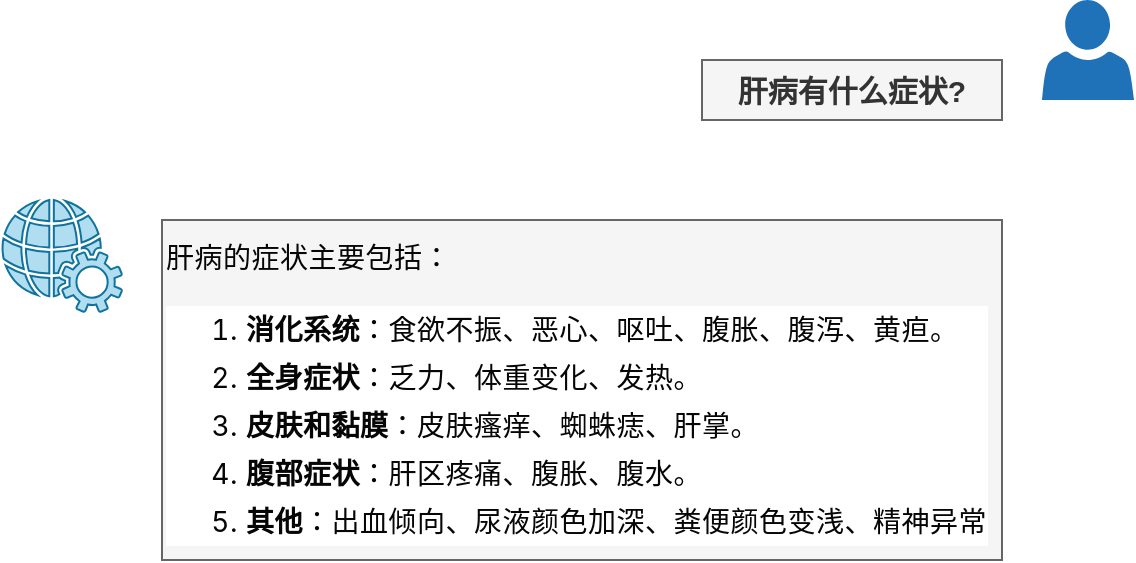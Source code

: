 <mxfile version="26.0.14">
  <diagram name="第 1 页" id="pUvbD-sDOu8XXTOp3dey">
    <mxGraphModel dx="2021" dy="599" grid="1" gridSize="10" guides="1" tooltips="1" connect="1" arrows="1" fold="1" page="1" pageScale="1" pageWidth="827" pageHeight="1169" math="0" shadow="0">
      <root>
        <mxCell id="0" />
        <mxCell id="1" parent="0" />
        <mxCell id="CRm00DYQyZ0VVpbbKeJJ-2" value="&lt;b&gt;&lt;font style=&quot;font-size: 15px;&quot;&gt;肝病有什么症状?&lt;/font&gt;&lt;/b&gt;" style="text;html=1;align=center;verticalAlign=middle;whiteSpace=wrap;rounded=0;fillColor=#f5f5f5;fontColor=#333333;strokeColor=#666666;" vertex="1" parent="1">
          <mxGeometry x="300" y="240" width="150" height="30" as="geometry" />
        </mxCell>
        <mxCell id="CRm00DYQyZ0VVpbbKeJJ-4" value="&lt;div class=&quot;paragraph&quot; style=&quot;padding: 0px; border: 0px; font-style: normal; font-variant-ligatures: normal; font-variant-caps: normal; font-variant-numeric: inherit; font-variant-east-asian: inherit; font-variant-alternates: inherit; font-variant-position: inherit; font-weight: 400; font-stretch: inherit; font-size: 14px; line-height: 24px; font-family: -apple-system, BlinkMacSystemFont, &amp;quot;Helvetica Neue&amp;quot;, Helvetica, &amp;quot;Segoe UI&amp;quot;, Arial, Roboto, &amp;quot;PingFang SC&amp;quot;, MIUI, &amp;quot;Hiragino Sans GB&amp;quot;, &amp;quot;Microsoft YaHei&amp;quot;, sans-serif; font-optical-sizing: inherit; font-kerning: inherit; font-feature-settings: inherit; font-variation-settings: inherit; vertical-align: baseline; display: block; margin-inline: 0px; margin: 0px 0px 0.859em; letter-spacing: 0.25px; max-width: 100%; overflow: auto hidden; text-wrap: wrap; color: rgb(6, 6, 7); orphans: 2; text-align: start; text-indent: 0px; text-transform: none; widows: 2; word-spacing: 0px; -webkit-text-stroke-width: 0px; text-decoration-thickness: initial; text-decoration-style: initial; text-decoration-color: initial; white-space-collapse: preserve !important; word-break: break-word !important;&quot;&gt;&lt;span&gt;肝病的症状主要包括：&lt;/span&gt;&lt;/div&gt;&lt;ol start=&quot;1&quot; style=&quot;padding: 0px 0px 0px 2em; border: 0px; font-style: normal; font-variant-ligatures: normal; font-variant-caps: normal; font-variant-numeric: inherit; font-variant-east-asian: inherit; font-variant-alternates: inherit; font-variant-position: inherit; font-weight: 400; font-stretch: inherit; font-size: 14px; line-height: inherit; font-family: -apple-system, BlinkMacSystemFont, &amp;quot;Helvetica Neue&amp;quot;, Helvetica, &amp;quot;Segoe UI&amp;quot;, Arial, Roboto, &amp;quot;PingFang SC&amp;quot;, MIUI, &amp;quot;Hiragino Sans GB&amp;quot;, &amp;quot;Microsoft YaHei&amp;quot;, sans-serif; font-optical-sizing: inherit; font-kerning: inherit; font-feature-settings: inherit; font-variation-settings: inherit; vertical-align: baseline; list-style: decimal; display: block; margin-block-end: 1em; margin-inline: 0px; padding-inline-start: 40px; margin: 0.859em 0px 0px; color: rgb(6, 6, 7); letter-spacing: 0.5px; orphans: 2; text-align: start; text-indent: 0px; text-transform: none; widows: 2; word-spacing: 0px; -webkit-text-stroke-width: 0px; white-space: normal; text-decoration-thickness: initial; text-decoration-style: initial; text-decoration-color: initial; background-color: rgb(255, 255, 255);&quot;&gt;&lt;li style=&quot;margin: 0px; padding: 0px; border: 0px; font-style: inherit; font-variant: inherit; font-weight: inherit; font-stretch: inherit; font-size: inherit; line-height: 24px; font-family: inherit; font-optical-sizing: inherit; font-kerning: inherit; font-feature-settings: inherit; font-variation-settings: inherit; vertical-align: baseline; display: list-item; text-align: -webkit-match-parent; letter-spacing: 0.25px;&quot;&gt;&lt;div class=&quot;paragraph&quot; style=&quot;padding: 0px; border: 0px; font-style: inherit; font-variant: inherit; font-weight: inherit; font-stretch: inherit; font-size: 14px; line-height: 24px; font-family: inherit; font-optical-sizing: inherit; font-kerning: inherit; font-feature-settings: inherit; font-variation-settings: inherit; vertical-align: baseline; display: block; margin-inline: 0px; margin: 0px; letter-spacing: 0.25px; max-width: 100%; overflow: visible; white-space: pre-wrap !important; word-break: break-word !important;&quot;&gt;&lt;span&gt;&lt;strong class=&quot;&quot; style=&quot;margin: 0px; padding: 0px; border: 0px; font-style: inherit; font-variant: inherit; font-weight: 700; font-stretch: inherit; font-size: inherit; line-height: inherit; font-family: inherit; font-optical-sizing: inherit; font-kerning: inherit; font-feature-settings: inherit; font-variation-settings: inherit; vertical-align: baseline;&quot;&gt;消化系统&lt;/strong&gt;：食欲不振、恶心、呕吐、腹胀、腹泻、黄疸。&lt;/span&gt;&lt;/div&gt;&lt;/li&gt;&lt;li style=&quot;margin: 0px; padding: 0px; border: 0px; font-style: inherit; font-variant: inherit; font-weight: inherit; font-stretch: inherit; font-size: inherit; line-height: 24px; font-family: inherit; font-optical-sizing: inherit; font-kerning: inherit; font-feature-settings: inherit; font-variation-settings: inherit; vertical-align: baseline; display: list-item; text-align: -webkit-match-parent; letter-spacing: 0.25px;&quot;&gt;&lt;div class=&quot;paragraph&quot; style=&quot;padding: 0px; border: 0px; font-style: inherit; font-variant: inherit; font-weight: inherit; font-stretch: inherit; font-size: 14px; line-height: 24px; font-family: inherit; font-optical-sizing: inherit; font-kerning: inherit; font-feature-settings: inherit; font-variation-settings: inherit; vertical-align: baseline; display: block; margin-inline: 0px; margin: 0px; letter-spacing: 0.25px; max-width: 100%; overflow: visible; white-space: pre-wrap !important; word-break: break-word !important;&quot;&gt;&lt;span&gt;&lt;strong class=&quot;&quot; style=&quot;margin: 0px; padding: 0px; border: 0px; font-style: inherit; font-variant: inherit; font-weight: 700; font-stretch: inherit; font-size: inherit; line-height: inherit; font-family: inherit; font-optical-sizing: inherit; font-kerning: inherit; font-feature-settings: inherit; font-variation-settings: inherit; vertical-align: baseline;&quot;&gt;全身症状&lt;/strong&gt;：乏力、体重变化、发热。&lt;/span&gt;&lt;/div&gt;&lt;/li&gt;&lt;li style=&quot;margin: 0px; padding: 0px; border: 0px; font-style: inherit; font-variant: inherit; font-weight: inherit; font-stretch: inherit; font-size: inherit; line-height: 24px; font-family: inherit; font-optical-sizing: inherit; font-kerning: inherit; font-feature-settings: inherit; font-variation-settings: inherit; vertical-align: baseline; display: list-item; text-align: -webkit-match-parent; letter-spacing: 0.25px;&quot;&gt;&lt;div class=&quot;paragraph&quot; style=&quot;padding: 0px; border: 0px; font-style: inherit; font-variant: inherit; font-weight: inherit; font-stretch: inherit; font-size: 14px; line-height: 24px; font-family: inherit; font-optical-sizing: inherit; font-kerning: inherit; font-feature-settings: inherit; font-variation-settings: inherit; vertical-align: baseline; display: block; margin-inline: 0px; margin: 0px; letter-spacing: 0.25px; max-width: 100%; overflow: visible; white-space: pre-wrap !important; word-break: break-word !important;&quot;&gt;&lt;span&gt;&lt;strong class=&quot;&quot; style=&quot;margin: 0px; padding: 0px; border: 0px; font-style: inherit; font-variant: inherit; font-weight: 700; font-stretch: inherit; font-size: inherit; line-height: inherit; font-family: inherit; font-optical-sizing: inherit; font-kerning: inherit; font-feature-settings: inherit; font-variation-settings: inherit; vertical-align: baseline;&quot;&gt;皮肤和黏膜&lt;/strong&gt;：皮肤瘙痒、蜘蛛痣、肝掌。&lt;/span&gt;&lt;/div&gt;&lt;/li&gt;&lt;li style=&quot;margin: 0px; padding: 0px; border: 0px; font-style: inherit; font-variant: inherit; font-weight: inherit; font-stretch: inherit; font-size: inherit; line-height: 24px; font-family: inherit; font-optical-sizing: inherit; font-kerning: inherit; font-feature-settings: inherit; font-variation-settings: inherit; vertical-align: baseline; display: list-item; text-align: -webkit-match-parent; letter-spacing: 0.25px;&quot;&gt;&lt;div class=&quot;paragraph&quot; style=&quot;padding: 0px; border: 0px; font-style: inherit; font-variant: inherit; font-weight: inherit; font-stretch: inherit; font-size: 14px; line-height: 24px; font-family: inherit; font-optical-sizing: inherit; font-kerning: inherit; font-feature-settings: inherit; font-variation-settings: inherit; vertical-align: baseline; display: block; margin-inline: 0px; margin: 0px; letter-spacing: 0.25px; max-width: 100%; overflow: visible; white-space: pre-wrap !important; word-break: break-word !important;&quot;&gt;&lt;span&gt;&lt;strong class=&quot;&quot; style=&quot;margin: 0px; padding: 0px; border: 0px; font-style: inherit; font-variant: inherit; font-weight: 700; font-stretch: inherit; font-size: inherit; line-height: inherit; font-family: inherit; font-optical-sizing: inherit; font-kerning: inherit; font-feature-settings: inherit; font-variation-settings: inherit; vertical-align: baseline;&quot;&gt;腹部症状&lt;/strong&gt;：肝区疼痛、腹胀、腹水。&lt;/span&gt;&lt;/div&gt;&lt;/li&gt;&lt;li style=&quot;margin: 0px; padding: 0px; border: 0px; font-style: inherit; font-variant: inherit; font-weight: inherit; font-stretch: inherit; font-size: inherit; line-height: 24px; font-family: inherit; font-optical-sizing: inherit; font-kerning: inherit; font-feature-settings: inherit; font-variation-settings: inherit; vertical-align: baseline; display: list-item; text-align: -webkit-match-parent; letter-spacing: 0.25px;&quot;&gt;&lt;div class=&quot;paragraph&quot; style=&quot;padding: 0px; border: 0px; font-style: inherit; font-variant: inherit; font-weight: inherit; font-stretch: inherit; font-size: 14px; line-height: 24px; font-family: inherit; font-optical-sizing: inherit; font-kerning: inherit; font-feature-settings: inherit; font-variation-settings: inherit; vertical-align: baseline; display: block; margin-inline: 0px; margin: 0px; letter-spacing: 0.25px; max-width: 100%; overflow: visible; white-space: pre-wrap !important; word-break: break-word !important;&quot;&gt;&lt;span&gt;&lt;strong class=&quot;&quot; style=&quot;margin: 0px; padding: 0px; border: 0px; font-style: inherit; font-variant: inherit; font-weight: 700; font-stretch: inherit; font-size: inherit; line-height: inherit; font-family: inherit; font-optical-sizing: inherit; font-kerning: inherit; font-feature-settings: inherit; font-variation-settings: inherit; vertical-align: baseline;&quot;&gt;其他&lt;/strong&gt;：出血倾向、尿液颜色加深、粪便颜色变浅、精神异常&lt;/span&gt;&lt;/div&gt;&lt;/li&gt;&lt;/ol&gt;" style="text;whiteSpace=wrap;html=1;fillColor=#f5f5f5;fontColor=#333333;strokeColor=#666666;" vertex="1" parent="1">
          <mxGeometry x="30" y="320" width="420" height="170" as="geometry" />
        </mxCell>
        <mxCell id="CRm00DYQyZ0VVpbbKeJJ-6" value="" style="sketch=0;pointerEvents=1;shadow=0;dashed=0;html=1;strokeColor=none;labelPosition=center;verticalLabelPosition=bottom;verticalAlign=top;outlineConnect=0;align=center;shape=mxgraph.office.users.user;fillColor=#2072B8;" vertex="1" parent="1">
          <mxGeometry x="470" y="210" width="46" height="50" as="geometry" />
        </mxCell>
        <mxCell id="CRm00DYQyZ0VVpbbKeJJ-7" value="" style="sketch=0;pointerEvents=1;shadow=0;dashed=0;html=1;labelPosition=center;verticalLabelPosition=bottom;verticalAlign=top;outlineConnect=0;align=center;shape=mxgraph.office.services.web_services;fillColor=#b1ddf0;strokeColor=#10739e;" vertex="1" parent="1">
          <mxGeometry x="-50" y="310" width="60" height="56" as="geometry" />
        </mxCell>
      </root>
    </mxGraphModel>
  </diagram>
</mxfile>
